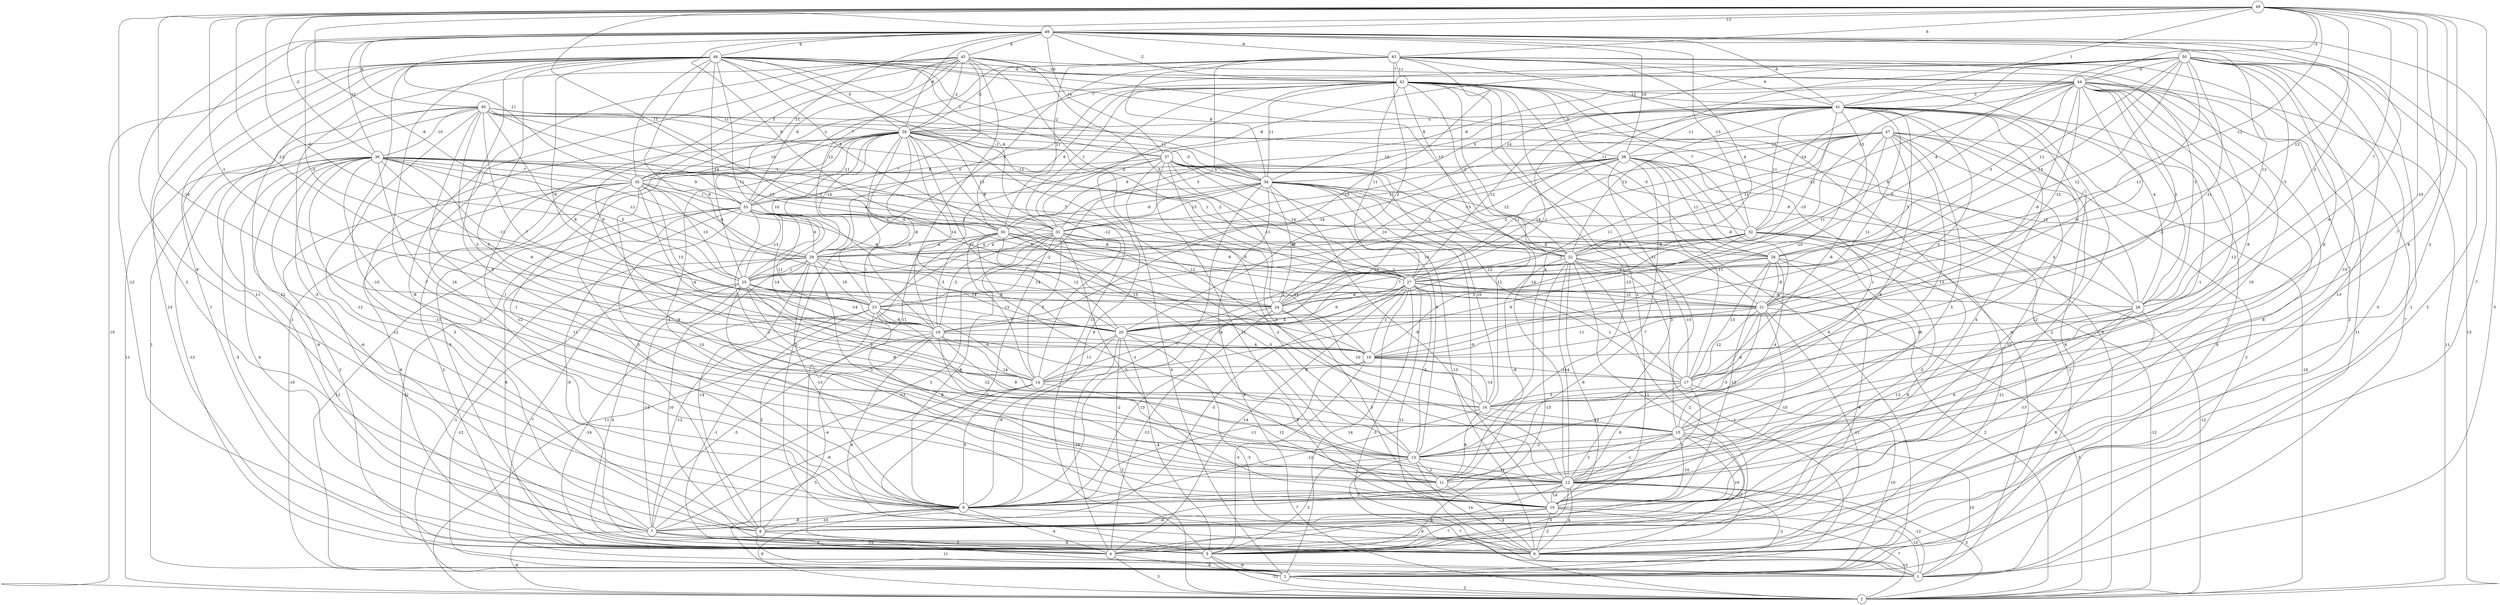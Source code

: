 graph { 
	 fontname="Helvetica,Arial,sans-serif" 
	 node [shape = circle]; 
	 50 -- 2 [label = "13"];
	 50 -- 4 [label = "-3"];
	 50 -- 5 [label = "-1"];
	 50 -- 8 [label = "-13"];
	 50 -- 12 [label = "-10"];
	 50 -- 15 [label = "8"];
	 50 -- 20 [label = "-11"];
	 50 -- 21 [label = "-11"];
	 50 -- 22 [label = "-4"];
	 50 -- 24 [label = "12"];
	 50 -- 26 [label = "-3"];
	 50 -- 27 [label = "13"];
	 50 -- 28 [label = "11"];
	 50 -- 29 [label = "11"];
	 50 -- 31 [label = "14"];
	 50 -- 32 [label = "-13"];
	 50 -- 33 [label = "-8"];
	 50 -- 39 [label = "-7"];
	 50 -- 44 [label = "-5"];
	 49 -- 5 [label = "-12"];
	 49 -- 6 [label = "-7"];
	 49 -- 11 [label = "-2"];
	 49 -- 12 [label = "8"];
	 49 -- 13 [label = "-7"];
	 49 -- 14 [label = "-10"];
	 49 -- 17 [label = "-10"];
	 49 -- 20 [label = "-1"];
	 49 -- 23 [label = "-13"];
	 49 -- 25 [label = "-6"];
	 49 -- 26 [label = "-7"];
	 49 -- 27 [label = "12"];
	 49 -- 28 [label = "-12"];
	 49 -- 29 [label = "-6"];
	 49 -- 30 [label = "11"];
	 49 -- 36 [label = "-2"];
	 49 -- 41 [label = "1"];
	 49 -- 43 [label = "6"];
	 49 -- 44 [label = "-3"];
	 49 -- 48 [label = "-12"];
	 48 -- 1 [label = "-3"];
	 48 -- 3 [label = "3"];
	 48 -- 8 [label = "2"];
	 48 -- 9 [label = "-9"];
	 48 -- 16 [label = "-9"];
	 48 -- 21 [label = "12"];
	 48 -- 23 [label = "-3"];
	 48 -- 26 [label = "2"];
	 48 -- 30 [label = "8"];
	 48 -- 32 [label = "-13"];
	 48 -- 33 [label = "11"];
	 48 -- 35 [label = "-11"];
	 48 -- 36 [label = "12"];
	 48 -- 37 [label = "14"];
	 48 -- 38 [label = "10"];
	 48 -- 39 [label = "-9"];
	 48 -- 40 [label = "6"];
	 48 -- 41 [label = "-8"];
	 48 -- 42 [label = "-2"];
	 48 -- 43 [label = "-9"];
	 48 -- 45 [label = "6"];
	 48 -- 46 [label = "6"];
	 47 -- 1 [label = "2"];
	 47 -- 2 [label = "-10"];
	 47 -- 5 [label = "10"];
	 47 -- 6 [label = "6"];
	 47 -- 12 [label = "3"];
	 47 -- 13 [label = "8"];
	 47 -- 15 [label = "13"];
	 47 -- 17 [label = "-8"];
	 47 -- 18 [label = "-10"];
	 47 -- 20 [label = "11"];
	 47 -- 22 [label = "11"];
	 47 -- 23 [label = "-2"];
	 47 -- 24 [label = "14"];
	 47 -- 30 [label = "9"];
	 47 -- 38 [label = "11"];
	 46 -- 2 [label = "-10"];
	 46 -- 4 [label = "14"];
	 46 -- 5 [label = "1"];
	 46 -- 7 [label = "11"];
	 46 -- 8 [label = "12"];
	 46 -- 9 [label = "-10"];
	 46 -- 10 [label = "-7"];
	 46 -- 11 [label = "-3"];
	 46 -- 15 [label = "5"];
	 46 -- 19 [label = "-9"];
	 46 -- 20 [label = "6"];
	 46 -- 22 [label = "-10"];
	 46 -- 24 [label = "11"];
	 46 -- 25 [label = "-14"];
	 46 -- 26 [label = "8"];
	 46 -- 27 [label = "-12"];
	 46 -- 30 [label = "6"];
	 46 -- 31 [label = "-6"];
	 46 -- 34 [label = "-2"];
	 46 -- 35 [label = "-7"];
	 46 -- 37 [label = "2"];
	 46 -- 39 [label = "-5"];
	 46 -- 42 [label = "-4"];
	 46 -- 44 [label = "-14"];
	 45 -- 1 [label = "11"];
	 45 -- 7 [label = "-3"];
	 45 -- 8 [label = "-8"];
	 45 -- 9 [label = "14"];
	 45 -- 13 [label = "-5"];
	 45 -- 14 [label = "9"];
	 45 -- 25 [label = "7"];
	 45 -- 27 [label = "5"];
	 45 -- 29 [label = "12"];
	 45 -- 33 [label = "-6"];
	 45 -- 35 [label = "5"];
	 45 -- 39 [label = "-2"];
	 45 -- 42 [label = "-10"];
	 45 -- 44 [label = "-7"];
	 44 -- 1 [label = "11"];
	 44 -- 2 [label = "11"];
	 44 -- 4 [label = "-7"];
	 44 -- 5 [label = "8"];
	 44 -- 6 [label = "3"];
	 44 -- 12 [label = "10"];
	 44 -- 15 [label = "-12"];
	 44 -- 17 [label = "-2"];
	 44 -- 18 [label = "-9"];
	 44 -- 20 [label = "-6"];
	 44 -- 21 [label = "-12"];
	 44 -- 24 [label = "6"];
	 44 -- 25 [label = "-12"];
	 44 -- 26 [label = "3"];
	 44 -- 28 [label = "-3"];
	 44 -- 31 [label = "10"];
	 44 -- 32 [label = "-14"];
	 44 -- 34 [label = "-8"];
	 44 -- 41 [label = "-1"];
	 43 -- 1 [label = "7"];
	 43 -- 2 [label = "9"];
	 43 -- 15 [label = "-9"];
	 43 -- 19 [label = "-13"];
	 43 -- 20 [label = "2"];
	 43 -- 22 [label = "4"];
	 43 -- 23 [label = "3"];
	 43 -- 26 [label = "-1"];
	 43 -- 29 [label = "5"];
	 43 -- 30 [label = "11"];
	 43 -- 33 [label = "7"];
	 43 -- 34 [label = "8"];
	 43 -- 39 [label = "-3"];
	 43 -- 41 [label = "6"];
	 43 -- 42 [label = "11"];
	 42 -- 1 [label = "-9"];
	 42 -- 3 [label = "6"];
	 42 -- 5 [label = "-11"];
	 42 -- 10 [label = "2"];
	 42 -- 11 [label = "-13"];
	 42 -- 12 [label = "-14"];
	 42 -- 13 [label = "4"];
	 42 -- 14 [label = "-12"];
	 42 -- 15 [label = "-11"];
	 42 -- 22 [label = "-2"];
	 42 -- 26 [label = "-4"];
	 42 -- 27 [label = "11"];
	 42 -- 29 [label = "5"];
	 42 -- 30 [label = "6"];
	 42 -- 31 [label = "-1"];
	 42 -- 32 [label = "-7"];
	 42 -- 34 [label = "11"];
	 42 -- 35 [label = "-1"];
	 42 -- 38 [label = "-5"];
	 42 -- 41 [label = "-12"];
	 41 -- 3 [label = "6"];
	 41 -- 5 [label = "-2"];
	 41 -- 7 [label = "4"];
	 41 -- 8 [label = "12"];
	 41 -- 13 [label = "-1"];
	 41 -- 16 [label = "4"];
	 41 -- 17 [label = "-3"];
	 41 -- 18 [label = "11"];
	 41 -- 19 [label = "11"];
	 41 -- 20 [label = "-1"];
	 41 -- 21 [label = "3"];
	 41 -- 22 [label = "13"];
	 41 -- 24 [label = "-10"];
	 41 -- 27 [label = "12"];
	 41 -- 32 [label = "11"];
	 41 -- 34 [label = "5"];
	 41 -- 37 [label = "8"];
	 41 -- 38 [label = "-11"];
	 41 -- 39 [label = "-5"];
	 40 -- 2 [label = "11"];
	 40 -- 3 [label = "1"];
	 40 -- 7 [label = "-1"];
	 40 -- 9 [label = "-12"];
	 40 -- 11 [label = "1"];
	 40 -- 14 [label = "5"];
	 40 -- 18 [label = "-7"];
	 40 -- 20 [label = "8"];
	 40 -- 21 [label = "4"];
	 40 -- 26 [label = "-9"];
	 40 -- 27 [label = "1"];
	 40 -- 28 [label = "-5"];
	 40 -- 31 [label = "-1"];
	 40 -- 34 [label = "11"];
	 40 -- 36 [label = "-10"];
	 40 -- 39 [label = "11"];
	 39 -- 5 [label = "-3"];
	 39 -- 6 [label = "-2"];
	 39 -- 7 [label = "3"];
	 39 -- 8 [label = "11"];
	 39 -- 9 [label = "-12"];
	 39 -- 10 [label = "-4"];
	 39 -- 13 [label = "13"];
	 39 -- 16 [label = "12"];
	 39 -- 18 [label = "12"];
	 39 -- 19 [label = "-8"];
	 39 -- 20 [label = "14"];
	 39 -- 23 [label = "1"];
	 39 -- 25 [label = "10"];
	 39 -- 26 [label = "12"];
	 39 -- 27 [label = "-2"];
	 39 -- 29 [label = "-14"];
	 39 -- 31 [label = "13"];
	 39 -- 33 [label = "-11"];
	 39 -- 34 [label = "-5"];
	 39 -- 35 [label = "10"];
	 39 -- 37 [label = "-1"];
	 38 -- 3 [label = "-1"];
	 38 -- 9 [label = "-7"];
	 38 -- 10 [label = "6"];
	 38 -- 12 [label = "3"];
	 38 -- 14 [label = "10"];
	 38 -- 16 [label = "1"];
	 38 -- 17 [label = "-11"];
	 38 -- 21 [label = "-8"];
	 38 -- 24 [label = "10"];
	 38 -- 25 [label = "-14"];
	 38 -- 27 [label = "11"];
	 38 -- 28 [label = "11"];
	 38 -- 31 [label = "11"];
	 38 -- 35 [label = "-2"];
	 37 -- 3 [label = "4"];
	 37 -- 9 [label = "6"];
	 37 -- 10 [label = "11"];
	 37 -- 12 [label = "3"];
	 37 -- 13 [label = "6"];
	 37 -- 16 [label = "12"];
	 37 -- 17 [label = "-12"];
	 37 -- 19 [label = "-4"];
	 37 -- 22 [label = "-13"];
	 37 -- 24 [label = "-11"];
	 37 -- 27 [label = "14"];
	 37 -- 34 [label = "5"];
	 37 -- 35 [label = "8"];
	 36 -- 4 [label = "-12"];
	 36 -- 5 [label = "-3"];
	 36 -- 6 [label = "4"];
	 36 -- 7 [label = "-9"];
	 36 -- 8 [label = "-6"];
	 36 -- 9 [label = "-12"];
	 36 -- 11 [label = "-11"];
	 36 -- 12 [label = "-2"];
	 36 -- 13 [label = "1"];
	 36 -- 18 [label = "-6"];
	 36 -- 21 [label = "-11"];
	 36 -- 22 [label = "-7"];
	 36 -- 25 [label = "5"];
	 36 -- 28 [label = "1"];
	 36 -- 29 [label = "-11"];
	 36 -- 31 [label = "-13"];
	 36 -- 33 [label = "9"];
	 36 -- 35 [label = "-7"];
	 35 -- 3 [label = "-10"];
	 35 -- 4 [label = "2"];
	 35 -- 5 [label = "6"];
	 35 -- 6 [label = "2"];
	 35 -- 9 [label = "-3"];
	 35 -- 13 [label = "-9"];
	 35 -- 17 [label = "-4"];
	 35 -- 19 [label = "13"];
	 35 -- 24 [label = "-8"];
	 35 -- 25 [label = "13"];
	 35 -- 29 [label = "-4"];
	 35 -- 33 [label = "1"];
	 34 -- 2 [label = "6"];
	 34 -- 6 [label = "-13"];
	 34 -- 9 [label = "7"];
	 34 -- 10 [label = "-8"];
	 34 -- 12 [label = "-9"];
	 34 -- 16 [label = "10"];
	 34 -- 21 [label = "4"];
	 34 -- 22 [label = "3"];
	 34 -- 23 [label = "4"];
	 34 -- 24 [label = "-6"];
	 34 -- 30 [label = "-6"];
	 34 -- 31 [label = "13"];
	 34 -- 32 [label = "12"];
	 34 -- 33 [label = "8"];
	 33 -- 1 [label = "-12"];
	 33 -- 3 [label = "12"];
	 33 -- 5 [label = "8"];
	 33 -- 6 [label = "-9"];
	 33 -- 12 [label = "10"];
	 33 -- 13 [label = "-1"];
	 33 -- 18 [label = "-14"];
	 33 -- 19 [label = "11"];
	 33 -- 24 [label = "-2"];
	 33 -- 25 [label = "-13"];
	 33 -- 27 [label = "4"];
	 33 -- 29 [label = "6"];
	 33 -- 30 [label = "-6"];
	 33 -- 31 [label = "2"];
	 32 -- 2 [label = "-12"];
	 32 -- 4 [label = "8"];
	 32 -- 6 [label = "-11"];
	 32 -- 10 [label = "-5"];
	 32 -- 14 [label = "6"];
	 32 -- 18 [label = "5"];
	 32 -- 22 [label = "-8"];
	 32 -- 25 [label = "14"];
	 32 -- 27 [label = "-2"];
	 32 -- 29 [label = "12"];
	 31 -- 5 [label = "-7"];
	 31 -- 7 [label = "3"];
	 31 -- 9 [label = "-8"];
	 31 -- 10 [label = "-5"];
	 31 -- 14 [label = "5"];
	 31 -- 15 [label = "-2"];
	 31 -- 19 [label = "-2"];
	 31 -- 21 [label = "1"];
	 31 -- 27 [label = "9"];
	 31 -- 29 [label = "4"];
	 30 -- 2 [label = "11"];
	 30 -- 12 [label = "-1"];
	 30 -- 13 [label = "-3"];
	 30 -- 14 [label = "-12"];
	 30 -- 18 [label = "-11"];
	 30 -- 19 [label = "-3"];
	 30 -- 20 [label = "12"];
	 30 -- 22 [label = "8"];
	 30 -- 23 [label = "1"];
	 30 -- 28 [label = "6"];
	 30 -- 29 [label = "2"];
	 29 -- 1 [label = "7"];
	 29 -- 3 [label = "-1"];
	 29 -- 6 [label = "10"];
	 29 -- 8 [label = "-14"];
	 29 -- 9 [label = "-13"];
	 29 -- 12 [label = "3"];
	 29 -- 20 [label = "8"];
	 29 -- 23 [label = "10"];
	 29 -- 24 [label = "14"];
	 29 -- 25 [label = "1"];
	 28 -- 2 [label = "-12"];
	 28 -- 5 [label = "9"];
	 28 -- 10 [label = "13"];
	 28 -- 15 [label = "-4"];
	 28 -- 17 [label = "13"];
	 28 -- 21 [label = "-9"];
	 28 -- 23 [label = "7"];
	 28 -- 27 [label = "-2"];
	 27 -- 1 [label = "-3"];
	 27 -- 3 [label = "14"];
	 27 -- 4 [label = "-14"];
	 27 -- 6 [label = "11"];
	 27 -- 7 [label = "-3"];
	 27 -- 13 [label = "-2"];
	 27 -- 14 [label = "14"];
	 27 -- 17 [label = "-1"];
	 27 -- 18 [label = "-1"];
	 27 -- 20 [label = "6"];
	 27 -- 21 [label = "12"];
	 27 -- 24 [label = "6"];
	 27 -- 26 [label = "-9"];
	 26 -- 6 [label = "8"];
	 26 -- 10 [label = "-13"];
	 26 -- 11 [label = "-13"];
	 26 -- 12 [label = "6"];
	 26 -- 18 [label = "1"];
	 25 -- 3 [label = "-12"];
	 25 -- 5 [label = "4"];
	 25 -- 7 [label = "-14"];
	 25 -- 10 [label = "-13"];
	 25 -- 15 [label = "-8"];
	 25 -- 16 [label = "9"];
	 25 -- 19 [label = "-14"];
	 25 -- 23 [label = "-2"];
	 25 -- 24 [label = "14"];
	 24 -- 4 [label = "-12"];
	 24 -- 9 [label = "13"];
	 24 -- 10 [label = "3"];
	 24 -- 16 [label = "10"];
	 23 -- 4 [label = "-14"];
	 23 -- 5 [label = "-1"];
	 23 -- 7 [label = "-12"];
	 23 -- 8 [label = "2"];
	 23 -- 11 [label = "8"];
	 23 -- 13 [label = "12"];
	 23 -- 14 [label = "-6"];
	 23 -- 19 [label = "-8"];
	 23 -- 20 [label = "-7"];
	 22 -- 2 [label = "2"];
	 22 -- 3 [label = "1"];
	 22 -- 5 [label = "-13"];
	 22 -- 6 [label = "2"];
	 22 -- 8 [label = "11"];
	 22 -- 10 [label = "-6"];
	 22 -- 11 [label = "-8"];
	 22 -- 12 [label = "-4"];
	 22 -- 17 [label = "-10"];
	 22 -- 20 [label = "-2"];
	 21 -- 2 [label = "5"];
	 21 -- 6 [label = "-11"];
	 21 -- 9 [label = "-10"];
	 21 -- 13 [label = "-3"];
	 21 -- 16 [label = "-4"];
	 21 -- 17 [label = "-12"];
	 21 -- 18 [label = "-11"];
	 21 -- 19 [label = "4"];
	 20 -- 1 [label = "-3"];
	 20 -- 2 [label = "2"];
	 20 -- 4 [label = "-10"];
	 20 -- 5 [label = "-4"];
	 20 -- 9 [label = "-6"];
	 20 -- 10 [label = "8"];
	 20 -- 14 [label = "11"];
	 19 -- 6 [label = "8"];
	 19 -- 7 [label = "-3"];
	 19 -- 8 [label = "-4"];
	 19 -- 12 [label = "-2"];
	 19 -- 15 [label = "8"];
	 19 -- 16 [label = "14"];
	 19 -- 18 [label = "6"];
	 18 -- 5 [label = "-3"];
	 18 -- 9 [label = "-11"];
	 18 -- 14 [label = "8"];
	 18 -- 16 [label = "-14"];
	 18 -- 17 [label = "-14"];
	 17 -- 3 [label = "10"];
	 17 -- 9 [label = "3"];
	 17 -- 12 [label = "6"];
	 17 -- 16 [label = "5"];
	 16 -- 9 [label = "-12"];
	 16 -- 11 [label = "8"];
	 16 -- 15 [label = "-12"];
	 15 -- 1 [label = "10"];
	 15 -- 6 [label = "-7"];
	 15 -- 8 [label = "10"];
	 15 -- 10 [label = "-10"];
	 15 -- 11 [label = "2"];
	 15 -- 12 [label = "-1"];
	 15 -- 13 [label = "-3"];
	 14 -- 3 [label = "5"];
	 14 -- 7 [label = "-9"];
	 14 -- 9 [label = "5"];
	 14 -- 11 [label = "12"];
	 13 -- 2 [label = "7"];
	 13 -- 5 [label = "2"];
	 13 -- 6 [label = "14"];
	 13 -- 11 [label = "2"];
	 13 -- 12 [label = "11"];
	 12 -- 1 [label = "-12"];
	 12 -- 2 [label = "3"];
	 12 -- 3 [label = "-2"];
	 12 -- 4 [label = "8"];
	 12 -- 5 [label = "3"];
	 12 -- 6 [label = "4"];
	 12 -- 8 [label = "7"];
	 12 -- 9 [label = "3"];
	 12 -- 10 [label = "14"];
	 11 -- 6 [label = "4"];
	 10 -- 1 [label = "10"];
	 10 -- 2 [label = "7"];
	 10 -- 5 [label = "7"];
	 10 -- 6 [label = "-2"];
	 10 -- 7 [label = "-6"];
	 9 -- 2 [label = "9"];
	 9 -- 4 [label = "-4"];
	 9 -- 6 [label = "8"];
	 9 -- 7 [label = "-8"];
	 9 -- 8 [label = "-10"];
	 8 -- 1 [label = "11"];
	 8 -- 4 [label = "2"];
	 7 -- 2 [label = "-6"];
	 7 -- 4 [label = "2"];
	 7 -- 5 [label = "-12"];
	 7 -- 6 [label = "8"];
	 6 -- 1 [label = "-13"];
	 5 -- 2 [label = "-13"];
	 5 -- 3 [label = "-9"];
	 4 -- 2 [label = "3"];
	 4 -- 3 [label = "6"];
	 3 -- 2 [label = "2"];
	 1;
	 2;
	 3;
	 4;
	 5;
	 6;
	 7;
	 8;
	 9;
	 10;
	 11;
	 12;
	 13;
	 14;
	 15;
	 16;
	 17;
	 18;
	 19;
	 20;
	 21;
	 22;
	 23;
	 24;
	 25;
	 26;
	 27;
	 28;
	 29;
	 30;
	 31;
	 32;
	 33;
	 34;
	 35;
	 36;
	 37;
	 38;
	 39;
	 40;
	 41;
	 42;
	 43;
	 44;
	 45;
	 46;
	 47;
	 48;
	 49;
	 50;
}

